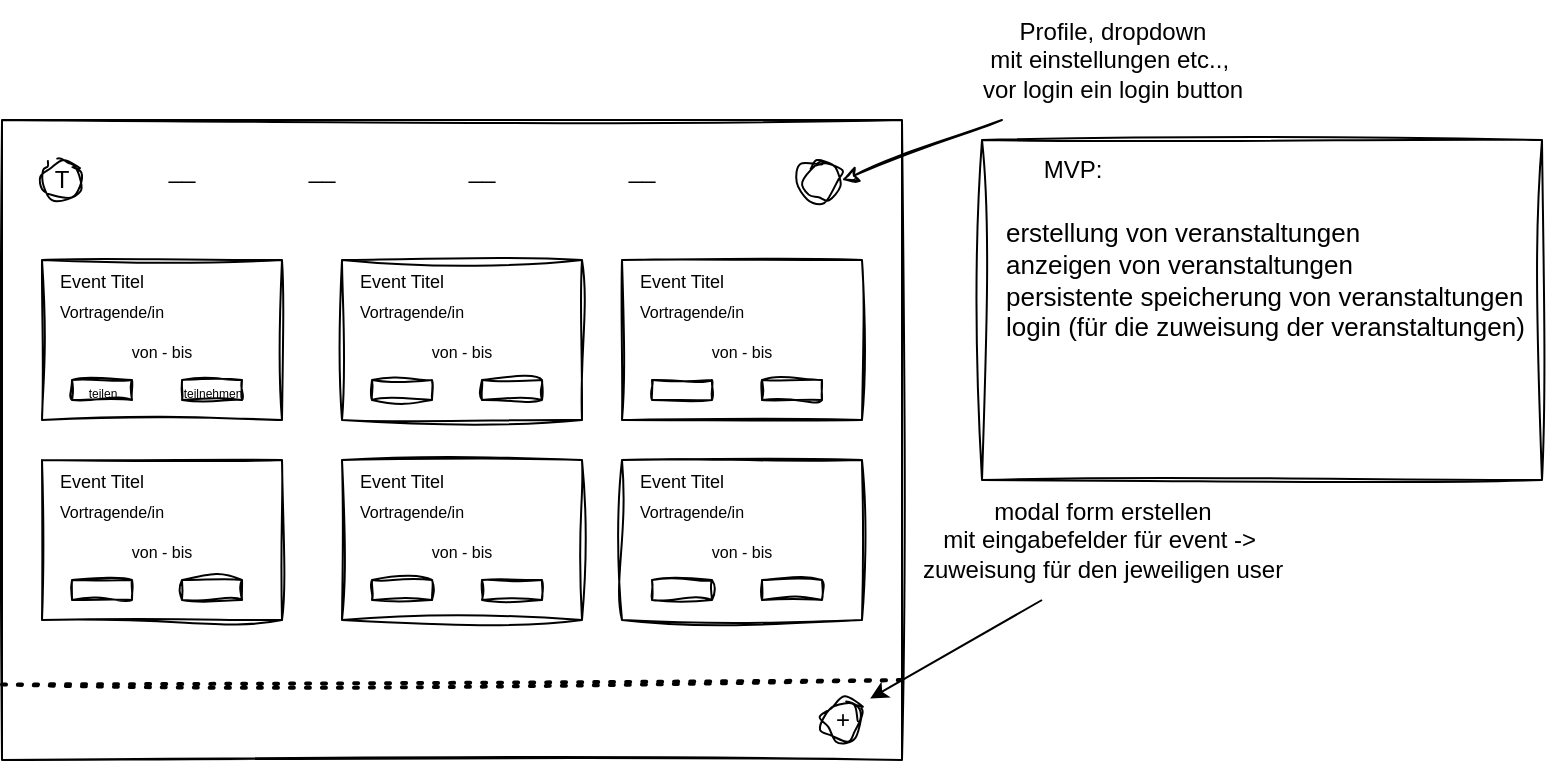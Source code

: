 <mxfile version="24.0.5" type="github">
  <diagram name="Seite-1" id="li3GG502aUZ7BPjSXqo_">
    <mxGraphModel dx="873" dy="536" grid="1" gridSize="10" guides="1" tooltips="1" connect="1" arrows="1" fold="1" page="1" pageScale="1" pageWidth="827" pageHeight="1169" math="0" shadow="0">
      <root>
        <mxCell id="0" />
        <mxCell id="1" parent="0" />
        <mxCell id="SUCDrW1AnA0s1_t1HbvA-3" value="" style="rounded=0;whiteSpace=wrap;html=1;sketch=1;curveFitting=1;jiggle=2;" vertex="1" parent="1">
          <mxGeometry x="30" y="70" width="450" height="320" as="geometry" />
        </mxCell>
        <mxCell id="SUCDrW1AnA0s1_t1HbvA-4" value="" style="rounded=0;whiteSpace=wrap;html=1;sketch=1;curveFitting=1;jiggle=2;" vertex="1" parent="1">
          <mxGeometry x="50" y="140" width="120" height="80" as="geometry" />
        </mxCell>
        <mxCell id="SUCDrW1AnA0s1_t1HbvA-6" value="" style="ellipse;whiteSpace=wrap;html=1;aspect=fixed;sketch=1;curveFitting=1;jiggle=2;" vertex="1" parent="1">
          <mxGeometry x="430" y="90" width="20" height="20" as="geometry" />
        </mxCell>
        <mxCell id="SUCDrW1AnA0s1_t1HbvA-7" value="" style="ellipse;whiteSpace=wrap;html=1;aspect=fixed;sketch=1;curveFitting=1;jiggle=2;" vertex="1" parent="1">
          <mxGeometry x="50" y="90" width="20" height="20" as="geometry" />
        </mxCell>
        <mxCell id="SUCDrW1AnA0s1_t1HbvA-8" value="T" style="text;html=1;align=center;verticalAlign=middle;whiteSpace=wrap;rounded=0;sketch=1;curveFitting=1;jiggle=2;glass=0;shadow=0;" vertex="1" parent="1">
          <mxGeometry x="30" y="85" width="60" height="30" as="geometry" />
        </mxCell>
        <mxCell id="SUCDrW1AnA0s1_t1HbvA-9" value="__" style="text;html=1;align=center;verticalAlign=middle;whiteSpace=wrap;rounded=0;" vertex="1" parent="1">
          <mxGeometry x="90" y="80" width="60" height="30" as="geometry" />
        </mxCell>
        <mxCell id="SUCDrW1AnA0s1_t1HbvA-11" value="__" style="text;html=1;align=center;verticalAlign=middle;whiteSpace=wrap;rounded=0;" vertex="1" parent="1">
          <mxGeometry x="160" y="80" width="60" height="30" as="geometry" />
        </mxCell>
        <mxCell id="SUCDrW1AnA0s1_t1HbvA-12" value="__" style="text;html=1;align=center;verticalAlign=middle;whiteSpace=wrap;rounded=0;" vertex="1" parent="1">
          <mxGeometry x="240" y="80" width="60" height="30" as="geometry" />
        </mxCell>
        <mxCell id="SUCDrW1AnA0s1_t1HbvA-13" value="__" style="text;html=1;align=center;verticalAlign=middle;whiteSpace=wrap;rounded=0;" vertex="1" parent="1">
          <mxGeometry x="320" y="80" width="60" height="30" as="geometry" />
        </mxCell>
        <mxCell id="SUCDrW1AnA0s1_t1HbvA-14" value="" style="endArrow=classic;html=1;rounded=0;sketch=1;curveFitting=1;jiggle=2;entryX=1;entryY=0.5;entryDx=0;entryDy=0;" edge="1" parent="1" target="SUCDrW1AnA0s1_t1HbvA-6">
          <mxGeometry width="50" height="50" relative="1" as="geometry">
            <mxPoint x="530" y="70" as="sourcePoint" />
            <mxPoint x="640" y="100" as="targetPoint" />
          </mxGeometry>
        </mxCell>
        <mxCell id="SUCDrW1AnA0s1_t1HbvA-15" value="Profile, dropdown&lt;div&gt;mit einstellungen etc..,&amp;nbsp;&lt;/div&gt;&lt;div&gt;vor login ein login button&lt;/div&gt;" style="text;html=1;align=center;verticalAlign=middle;resizable=0;points=[];autosize=1;strokeColor=none;fillColor=none;" vertex="1" parent="1">
          <mxGeometry x="510" y="10" width="150" height="60" as="geometry" />
        </mxCell>
        <mxCell id="SUCDrW1AnA0s1_t1HbvA-16" value="" style="rounded=0;whiteSpace=wrap;html=1;sketch=1;curveFitting=1;jiggle=2;" vertex="1" parent="1">
          <mxGeometry x="200" y="140" width="120" height="80" as="geometry" />
        </mxCell>
        <mxCell id="SUCDrW1AnA0s1_t1HbvA-17" value="" style="rounded=0;whiteSpace=wrap;html=1;sketch=1;curveFitting=1;jiggle=2;" vertex="1" parent="1">
          <mxGeometry x="340" y="140" width="120" height="80" as="geometry" />
        </mxCell>
        <mxCell id="SUCDrW1AnA0s1_t1HbvA-18" value="" style="rounded=0;whiteSpace=wrap;html=1;sketch=1;curveFitting=1;jiggle=2;" vertex="1" parent="1">
          <mxGeometry x="340" y="240" width="120" height="80" as="geometry" />
        </mxCell>
        <mxCell id="SUCDrW1AnA0s1_t1HbvA-19" value="" style="rounded=0;whiteSpace=wrap;html=1;sketch=1;curveFitting=1;jiggle=2;" vertex="1" parent="1">
          <mxGeometry x="200" y="240" width="120" height="80" as="geometry" />
        </mxCell>
        <mxCell id="SUCDrW1AnA0s1_t1HbvA-20" value="" style="rounded=0;whiteSpace=wrap;html=1;sketch=1;curveFitting=1;jiggle=2;" vertex="1" parent="1">
          <mxGeometry x="50" y="240" width="120" height="80" as="geometry" />
        </mxCell>
        <mxCell id="SUCDrW1AnA0s1_t1HbvA-21" value="&lt;font style=&quot;font-size: 9px;&quot;&gt;Event Titel&lt;/font&gt;" style="text;html=1;align=center;verticalAlign=middle;whiteSpace=wrap;rounded=0;" vertex="1" parent="1">
          <mxGeometry x="50" y="140" width="60" height="20" as="geometry" />
        </mxCell>
        <mxCell id="SUCDrW1AnA0s1_t1HbvA-22" value="&lt;font style=&quot;font-size: 8px;&quot;&gt;Vortragende/in&lt;/font&gt;" style="text;html=1;align=center;verticalAlign=middle;whiteSpace=wrap;rounded=0;" vertex="1" parent="1">
          <mxGeometry x="60" y="160" width="50" height="10" as="geometry" />
        </mxCell>
        <mxCell id="SUCDrW1AnA0s1_t1HbvA-24" value="" style="rounded=0;whiteSpace=wrap;html=1;sketch=1;curveFitting=1;jiggle=2;" vertex="1" parent="1">
          <mxGeometry x="65" y="200" width="30" height="10" as="geometry" />
        </mxCell>
        <mxCell id="SUCDrW1AnA0s1_t1HbvA-25" value="" style="rounded=0;whiteSpace=wrap;html=1;sketch=1;curveFitting=1;jiggle=2;" vertex="1" parent="1">
          <mxGeometry x="120" y="200" width="30" height="10" as="geometry" />
        </mxCell>
        <mxCell id="SUCDrW1AnA0s1_t1HbvA-26" value="&lt;font style=&quot;font-size: 8px;&quot;&gt;von - bis&lt;/font&gt;" style="text;html=1;align=center;verticalAlign=middle;whiteSpace=wrap;rounded=0;" vertex="1" parent="1">
          <mxGeometry x="50" y="170" width="120" height="30" as="geometry" />
        </mxCell>
        <mxCell id="SUCDrW1AnA0s1_t1HbvA-27" value="&lt;font style=&quot;font-size: 9px;&quot;&gt;Event Titel&lt;/font&gt;" style="text;html=1;align=center;verticalAlign=middle;whiteSpace=wrap;rounded=0;" vertex="1" parent="1">
          <mxGeometry x="200" y="140" width="60" height="20" as="geometry" />
        </mxCell>
        <mxCell id="SUCDrW1AnA0s1_t1HbvA-28" value="&lt;font style=&quot;font-size: 8px;&quot;&gt;Vortragende/in&lt;/font&gt;" style="text;html=1;align=center;verticalAlign=middle;whiteSpace=wrap;rounded=0;" vertex="1" parent="1">
          <mxGeometry x="210" y="160" width="50" height="10" as="geometry" />
        </mxCell>
        <mxCell id="SUCDrW1AnA0s1_t1HbvA-29" value="" style="rounded=0;whiteSpace=wrap;html=1;sketch=1;curveFitting=1;jiggle=2;" vertex="1" parent="1">
          <mxGeometry x="215" y="200" width="30" height="10" as="geometry" />
        </mxCell>
        <mxCell id="SUCDrW1AnA0s1_t1HbvA-30" value="" style="rounded=0;whiteSpace=wrap;html=1;sketch=1;curveFitting=1;jiggle=2;" vertex="1" parent="1">
          <mxGeometry x="270" y="200" width="30" height="10" as="geometry" />
        </mxCell>
        <mxCell id="SUCDrW1AnA0s1_t1HbvA-31" value="&lt;font style=&quot;font-size: 8px;&quot;&gt;von - bis&lt;/font&gt;" style="text;html=1;align=center;verticalAlign=middle;whiteSpace=wrap;rounded=0;" vertex="1" parent="1">
          <mxGeometry x="200" y="170" width="120" height="30" as="geometry" />
        </mxCell>
        <mxCell id="SUCDrW1AnA0s1_t1HbvA-32" value="&lt;font style=&quot;font-size: 9px;&quot;&gt;Event Titel&lt;/font&gt;" style="text;html=1;align=center;verticalAlign=middle;whiteSpace=wrap;rounded=0;" vertex="1" parent="1">
          <mxGeometry x="50" y="240" width="60" height="20" as="geometry" />
        </mxCell>
        <mxCell id="SUCDrW1AnA0s1_t1HbvA-33" value="&lt;font style=&quot;font-size: 8px;&quot;&gt;Vortragende/in&lt;/font&gt;" style="text;html=1;align=center;verticalAlign=middle;whiteSpace=wrap;rounded=0;" vertex="1" parent="1">
          <mxGeometry x="60" y="260" width="50" height="10" as="geometry" />
        </mxCell>
        <mxCell id="SUCDrW1AnA0s1_t1HbvA-34" value="" style="rounded=0;whiteSpace=wrap;html=1;sketch=1;curveFitting=1;jiggle=2;" vertex="1" parent="1">
          <mxGeometry x="65" y="300" width="30" height="10" as="geometry" />
        </mxCell>
        <mxCell id="SUCDrW1AnA0s1_t1HbvA-35" value="" style="rounded=0;whiteSpace=wrap;html=1;sketch=1;curveFitting=1;jiggle=2;" vertex="1" parent="1">
          <mxGeometry x="120" y="300" width="30" height="10" as="geometry" />
        </mxCell>
        <mxCell id="SUCDrW1AnA0s1_t1HbvA-36" value="&lt;font style=&quot;font-size: 8px;&quot;&gt;von - bis&lt;/font&gt;" style="text;html=1;align=center;verticalAlign=middle;whiteSpace=wrap;rounded=0;" vertex="1" parent="1">
          <mxGeometry x="50" y="270" width="120" height="30" as="geometry" />
        </mxCell>
        <mxCell id="SUCDrW1AnA0s1_t1HbvA-37" value="&lt;font style=&quot;font-size: 9px;&quot;&gt;Event Titel&lt;/font&gt;" style="text;html=1;align=center;verticalAlign=middle;whiteSpace=wrap;rounded=0;" vertex="1" parent="1">
          <mxGeometry x="200" y="240" width="60" height="20" as="geometry" />
        </mxCell>
        <mxCell id="SUCDrW1AnA0s1_t1HbvA-38" value="&lt;font style=&quot;font-size: 8px;&quot;&gt;Vortragende/in&lt;/font&gt;" style="text;html=1;align=center;verticalAlign=middle;whiteSpace=wrap;rounded=0;" vertex="1" parent="1">
          <mxGeometry x="210" y="260" width="50" height="10" as="geometry" />
        </mxCell>
        <mxCell id="SUCDrW1AnA0s1_t1HbvA-39" value="" style="rounded=0;whiteSpace=wrap;html=1;sketch=1;curveFitting=1;jiggle=2;" vertex="1" parent="1">
          <mxGeometry x="215" y="300" width="30" height="10" as="geometry" />
        </mxCell>
        <mxCell id="SUCDrW1AnA0s1_t1HbvA-40" value="" style="rounded=0;whiteSpace=wrap;html=1;sketch=1;curveFitting=1;jiggle=2;" vertex="1" parent="1">
          <mxGeometry x="270" y="300" width="30" height="10" as="geometry" />
        </mxCell>
        <mxCell id="SUCDrW1AnA0s1_t1HbvA-41" value="&lt;font style=&quot;font-size: 8px;&quot;&gt;von - bis&lt;/font&gt;" style="text;html=1;align=center;verticalAlign=middle;whiteSpace=wrap;rounded=0;" vertex="1" parent="1">
          <mxGeometry x="200" y="270" width="120" height="30" as="geometry" />
        </mxCell>
        <mxCell id="SUCDrW1AnA0s1_t1HbvA-42" value="&lt;font style=&quot;font-size: 9px;&quot;&gt;Event Titel&lt;/font&gt;" style="text;html=1;align=center;verticalAlign=middle;whiteSpace=wrap;rounded=0;" vertex="1" parent="1">
          <mxGeometry x="340" y="140" width="60" height="20" as="geometry" />
        </mxCell>
        <mxCell id="SUCDrW1AnA0s1_t1HbvA-43" value="&lt;font style=&quot;font-size: 8px;&quot;&gt;Vortragende/in&lt;/font&gt;" style="text;html=1;align=center;verticalAlign=middle;whiteSpace=wrap;rounded=0;" vertex="1" parent="1">
          <mxGeometry x="350" y="160" width="50" height="10" as="geometry" />
        </mxCell>
        <mxCell id="SUCDrW1AnA0s1_t1HbvA-44" value="" style="rounded=0;whiteSpace=wrap;html=1;sketch=1;curveFitting=1;jiggle=2;" vertex="1" parent="1">
          <mxGeometry x="355" y="200" width="30" height="10" as="geometry" />
        </mxCell>
        <mxCell id="SUCDrW1AnA0s1_t1HbvA-45" value="" style="rounded=0;whiteSpace=wrap;html=1;sketch=1;curveFitting=1;jiggle=2;" vertex="1" parent="1">
          <mxGeometry x="410" y="200" width="30" height="10" as="geometry" />
        </mxCell>
        <mxCell id="SUCDrW1AnA0s1_t1HbvA-46" value="&lt;font style=&quot;font-size: 8px;&quot;&gt;von - bis&lt;/font&gt;" style="text;html=1;align=center;verticalAlign=middle;whiteSpace=wrap;rounded=0;" vertex="1" parent="1">
          <mxGeometry x="340" y="170" width="120" height="30" as="geometry" />
        </mxCell>
        <mxCell id="SUCDrW1AnA0s1_t1HbvA-47" value="&lt;font style=&quot;font-size: 9px;&quot;&gt;Event Titel&lt;/font&gt;" style="text;html=1;align=center;verticalAlign=middle;whiteSpace=wrap;rounded=0;" vertex="1" parent="1">
          <mxGeometry x="340" y="240" width="60" height="20" as="geometry" />
        </mxCell>
        <mxCell id="SUCDrW1AnA0s1_t1HbvA-48" value="&lt;font style=&quot;font-size: 8px;&quot;&gt;Vortragende/in&lt;/font&gt;" style="text;html=1;align=center;verticalAlign=middle;whiteSpace=wrap;rounded=0;" vertex="1" parent="1">
          <mxGeometry x="350" y="260" width="50" height="10" as="geometry" />
        </mxCell>
        <mxCell id="SUCDrW1AnA0s1_t1HbvA-49" value="" style="rounded=0;whiteSpace=wrap;html=1;sketch=1;curveFitting=1;jiggle=2;" vertex="1" parent="1">
          <mxGeometry x="355" y="300" width="30" height="10" as="geometry" />
        </mxCell>
        <mxCell id="SUCDrW1AnA0s1_t1HbvA-50" value="" style="rounded=0;whiteSpace=wrap;html=1;sketch=1;curveFitting=1;jiggle=2;" vertex="1" parent="1">
          <mxGeometry x="410" y="300" width="30" height="10" as="geometry" />
        </mxCell>
        <mxCell id="SUCDrW1AnA0s1_t1HbvA-51" value="&lt;font style=&quot;font-size: 8px;&quot;&gt;von - bis&lt;/font&gt;" style="text;html=1;align=center;verticalAlign=middle;whiteSpace=wrap;rounded=0;" vertex="1" parent="1">
          <mxGeometry x="340" y="270" width="120" height="30" as="geometry" />
        </mxCell>
        <mxCell id="SUCDrW1AnA0s1_t1HbvA-55" value="" style="endArrow=none;dashed=1;html=1;dashPattern=1 3;strokeWidth=2;rounded=0;exitX=0.004;exitY=0.893;exitDx=0;exitDy=0;exitPerimeter=0;entryX=1.006;entryY=0.886;entryDx=0;entryDy=0;entryPerimeter=0;sketch=1;curveFitting=1;jiggle=2;" edge="1" parent="1">
          <mxGeometry width="50" height="50" relative="1" as="geometry">
            <mxPoint x="30.0" y="352.24" as="sourcePoint" />
            <mxPoint x="480.9" y="350" as="targetPoint" />
          </mxGeometry>
        </mxCell>
        <mxCell id="SUCDrW1AnA0s1_t1HbvA-57" value="" style="ellipse;whiteSpace=wrap;html=1;aspect=fixed;sketch=1;curveFitting=1;jiggle=2;" vertex="1" parent="1">
          <mxGeometry x="440" y="360" width="20" height="20" as="geometry" />
        </mxCell>
        <mxCell id="SUCDrW1AnA0s1_t1HbvA-58" value="+" style="text;html=1;align=center;verticalAlign=middle;resizable=0;points=[];autosize=1;strokeColor=none;fillColor=none;" vertex="1" parent="1">
          <mxGeometry x="435" y="355" width="30" height="30" as="geometry" />
        </mxCell>
        <mxCell id="SUCDrW1AnA0s1_t1HbvA-59" value="" style="endArrow=classic;html=1;rounded=0;entryX=0.969;entryY=0.143;entryDx=0;entryDy=0;entryPerimeter=0;" edge="1" parent="1" target="SUCDrW1AnA0s1_t1HbvA-58">
          <mxGeometry width="50" height="50" relative="1" as="geometry">
            <mxPoint x="550" y="310" as="sourcePoint" />
            <mxPoint x="400" y="240" as="targetPoint" />
          </mxGeometry>
        </mxCell>
        <mxCell id="SUCDrW1AnA0s1_t1HbvA-60" value="modal form erstellen&lt;div&gt;mit eingabefelder für event -&amp;gt;&amp;nbsp;&lt;/div&gt;&lt;div&gt;zuweisung für den jeweiligen user&lt;/div&gt;" style="text;html=1;align=center;verticalAlign=middle;resizable=0;points=[];autosize=1;strokeColor=none;fillColor=none;" vertex="1" parent="1">
          <mxGeometry x="480" y="250" width="200" height="60" as="geometry" />
        </mxCell>
        <mxCell id="SUCDrW1AnA0s1_t1HbvA-61" value="&lt;font style=&quot;font-size: 6px;&quot;&gt;teilnehmen&lt;/font&gt;" style="text;html=1;align=center;verticalAlign=middle;resizable=0;points=[];autosize=1;strokeColor=none;fillColor=none;" vertex="1" parent="1">
          <mxGeometry x="110" y="190" width="50" height="30" as="geometry" />
        </mxCell>
        <mxCell id="SUCDrW1AnA0s1_t1HbvA-63" value="&lt;font style=&quot;font-size: 6px;&quot;&gt;teilen&lt;/font&gt;" style="text;html=1;align=center;verticalAlign=middle;resizable=0;points=[];autosize=1;strokeColor=none;fillColor=none;" vertex="1" parent="1">
          <mxGeometry x="60" y="190" width="40" height="30" as="geometry" />
        </mxCell>
        <mxCell id="SUCDrW1AnA0s1_t1HbvA-66" value="" style="rounded=0;whiteSpace=wrap;html=1;sketch=1;curveFitting=1;jiggle=2;" vertex="1" parent="1">
          <mxGeometry x="520" y="80" width="280" height="170" as="geometry" />
        </mxCell>
        <mxCell id="SUCDrW1AnA0s1_t1HbvA-67" value="MVP:" style="text;html=1;align=center;verticalAlign=middle;resizable=0;points=[];autosize=1;strokeColor=none;fillColor=none;" vertex="1" parent="1">
          <mxGeometry x="540" y="80" width="50" height="30" as="geometry" />
        </mxCell>
        <mxCell id="SUCDrW1AnA0s1_t1HbvA-68" value="&lt;font style=&quot;font-size: 13px;&quot;&gt;&lt;span style=&quot;background-color: initial;&quot;&gt;erstellung von veranstaltungen&lt;/span&gt;&lt;br&gt;&lt;span style=&quot;background-color: initial;&quot;&gt;anzeigen von veranstaltungen&lt;/span&gt;&lt;br&gt;&lt;span style=&quot;background-color: initial;&quot;&gt;persistente speicherung von veranstaltungen&lt;/span&gt;&lt;br&gt;&lt;span style=&quot;background-color: initial;&quot;&gt;login (für die zuweisung der veranstaltungen)&lt;/span&gt;&lt;/font&gt;" style="text;html=1;align=left;verticalAlign=middle;resizable=0;points=[];autosize=1;strokeColor=none;fillColor=none;" vertex="1" parent="1">
          <mxGeometry x="530" y="110" width="280" height="80" as="geometry" />
        </mxCell>
      </root>
    </mxGraphModel>
  </diagram>
</mxfile>
